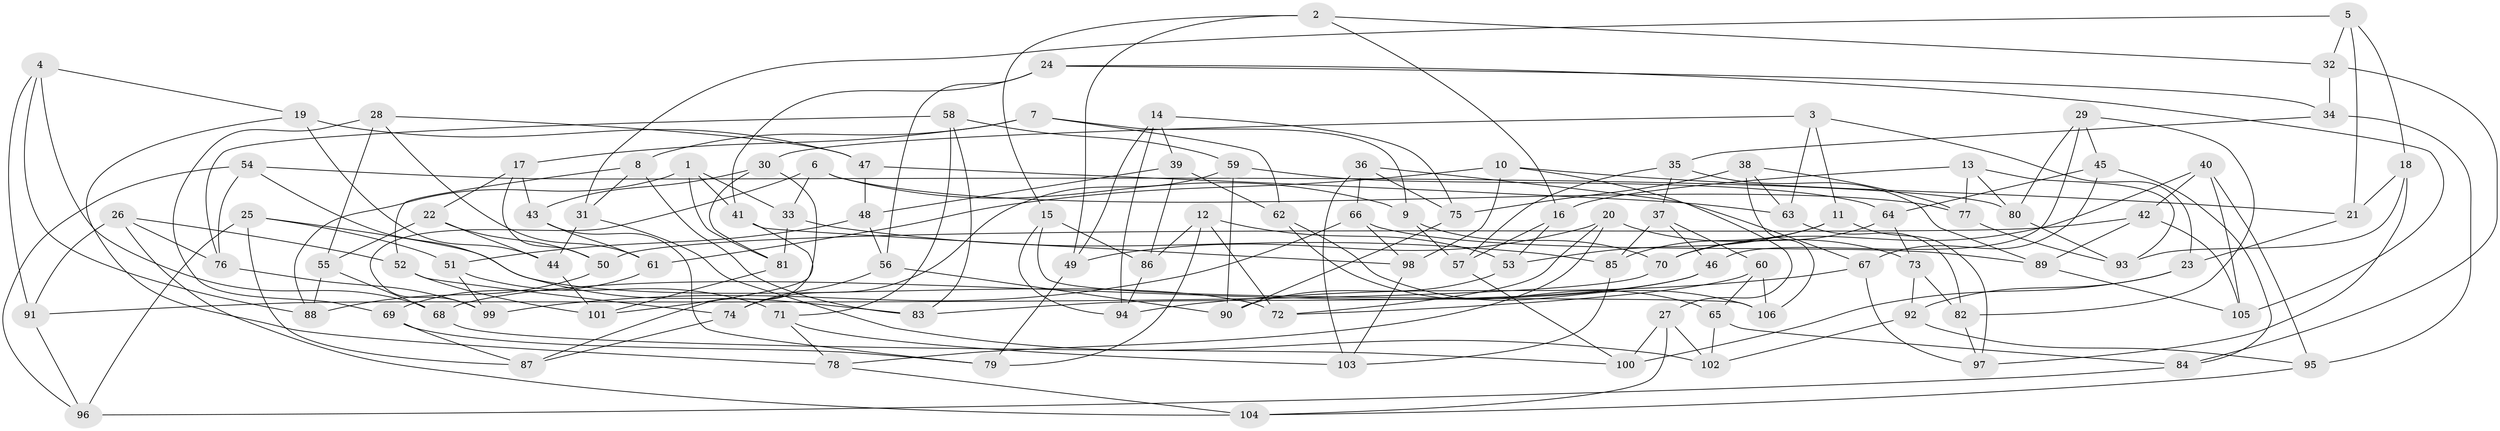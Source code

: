 // Generated by graph-tools (version 1.1) at 2025/16/03/09/25 04:16:12]
// undirected, 106 vertices, 212 edges
graph export_dot {
graph [start="1"]
  node [color=gray90,style=filled];
  1;
  2;
  3;
  4;
  5;
  6;
  7;
  8;
  9;
  10;
  11;
  12;
  13;
  14;
  15;
  16;
  17;
  18;
  19;
  20;
  21;
  22;
  23;
  24;
  25;
  26;
  27;
  28;
  29;
  30;
  31;
  32;
  33;
  34;
  35;
  36;
  37;
  38;
  39;
  40;
  41;
  42;
  43;
  44;
  45;
  46;
  47;
  48;
  49;
  50;
  51;
  52;
  53;
  54;
  55;
  56;
  57;
  58;
  59;
  60;
  61;
  62;
  63;
  64;
  65;
  66;
  67;
  68;
  69;
  70;
  71;
  72;
  73;
  74;
  75;
  76;
  77;
  78;
  79;
  80;
  81;
  82;
  83;
  84;
  85;
  86;
  87;
  88;
  89;
  90;
  91;
  92;
  93;
  94;
  95;
  96;
  97;
  98;
  99;
  100;
  101;
  102;
  103;
  104;
  105;
  106;
  1 -- 88;
  1 -- 33;
  1 -- 41;
  1 -- 81;
  2 -- 15;
  2 -- 16;
  2 -- 32;
  2 -- 49;
  3 -- 11;
  3 -- 63;
  3 -- 23;
  3 -- 30;
  4 -- 88;
  4 -- 68;
  4 -- 19;
  4 -- 91;
  5 -- 18;
  5 -- 21;
  5 -- 31;
  5 -- 32;
  6 -- 77;
  6 -- 33;
  6 -- 99;
  6 -- 9;
  7 -- 8;
  7 -- 9;
  7 -- 62;
  7 -- 17;
  8 -- 31;
  8 -- 52;
  8 -- 83;
  9 -- 70;
  9 -- 57;
  10 -- 21;
  10 -- 61;
  10 -- 27;
  10 -- 98;
  11 -- 85;
  11 -- 97;
  11 -- 53;
  12 -- 53;
  12 -- 72;
  12 -- 86;
  12 -- 79;
  13 -- 77;
  13 -- 16;
  13 -- 80;
  13 -- 93;
  14 -- 39;
  14 -- 49;
  14 -- 94;
  14 -- 75;
  15 -- 106;
  15 -- 86;
  15 -- 94;
  16 -- 57;
  16 -- 53;
  17 -- 22;
  17 -- 43;
  17 -- 50;
  18 -- 21;
  18 -- 93;
  18 -- 97;
  19 -- 44;
  19 -- 47;
  19 -- 78;
  20 -- 49;
  20 -- 78;
  20 -- 72;
  20 -- 73;
  21 -- 23;
  22 -- 44;
  22 -- 50;
  22 -- 55;
  23 -- 92;
  23 -- 100;
  24 -- 105;
  24 -- 41;
  24 -- 34;
  24 -- 56;
  25 -- 96;
  25 -- 51;
  25 -- 87;
  25 -- 72;
  26 -- 91;
  26 -- 104;
  26 -- 52;
  26 -- 76;
  27 -- 102;
  27 -- 104;
  27 -- 100;
  28 -- 55;
  28 -- 61;
  28 -- 69;
  28 -- 47;
  29 -- 45;
  29 -- 46;
  29 -- 82;
  29 -- 80;
  30 -- 101;
  30 -- 43;
  30 -- 81;
  31 -- 102;
  31 -- 44;
  32 -- 34;
  32 -- 84;
  33 -- 81;
  33 -- 85;
  34 -- 95;
  34 -- 35;
  35 -- 37;
  35 -- 57;
  35 -- 89;
  36 -- 103;
  36 -- 67;
  36 -- 75;
  36 -- 66;
  37 -- 85;
  37 -- 60;
  37 -- 46;
  38 -- 75;
  38 -- 106;
  38 -- 63;
  38 -- 77;
  39 -- 62;
  39 -- 86;
  39 -- 48;
  40 -- 42;
  40 -- 70;
  40 -- 95;
  40 -- 105;
  41 -- 98;
  41 -- 87;
  42 -- 89;
  42 -- 105;
  42 -- 50;
  43 -- 61;
  43 -- 79;
  44 -- 101;
  45 -- 84;
  45 -- 64;
  45 -- 67;
  46 -- 68;
  46 -- 83;
  47 -- 48;
  47 -- 63;
  48 -- 51;
  48 -- 56;
  49 -- 79;
  50 -- 88;
  51 -- 71;
  51 -- 99;
  52 -- 101;
  52 -- 74;
  53 -- 90;
  54 -- 76;
  54 -- 96;
  54 -- 83;
  54 -- 80;
  55 -- 68;
  55 -- 88;
  56 -- 74;
  56 -- 90;
  57 -- 100;
  58 -- 71;
  58 -- 59;
  58 -- 76;
  58 -- 83;
  59 -- 64;
  59 -- 74;
  59 -- 90;
  60 -- 106;
  60 -- 65;
  60 -- 72;
  61 -- 69;
  62 -- 65;
  62 -- 106;
  63 -- 82;
  64 -- 73;
  64 -- 70;
  65 -- 84;
  65 -- 102;
  66 -- 98;
  66 -- 89;
  66 -- 99;
  67 -- 97;
  67 -- 94;
  68 -- 100;
  69 -- 79;
  69 -- 87;
  70 -- 91;
  71 -- 78;
  71 -- 103;
  73 -- 82;
  73 -- 92;
  74 -- 87;
  75 -- 90;
  76 -- 99;
  77 -- 93;
  78 -- 104;
  80 -- 93;
  81 -- 101;
  82 -- 97;
  84 -- 96;
  85 -- 103;
  86 -- 94;
  89 -- 105;
  91 -- 96;
  92 -- 102;
  92 -- 95;
  95 -- 104;
  98 -- 103;
}
